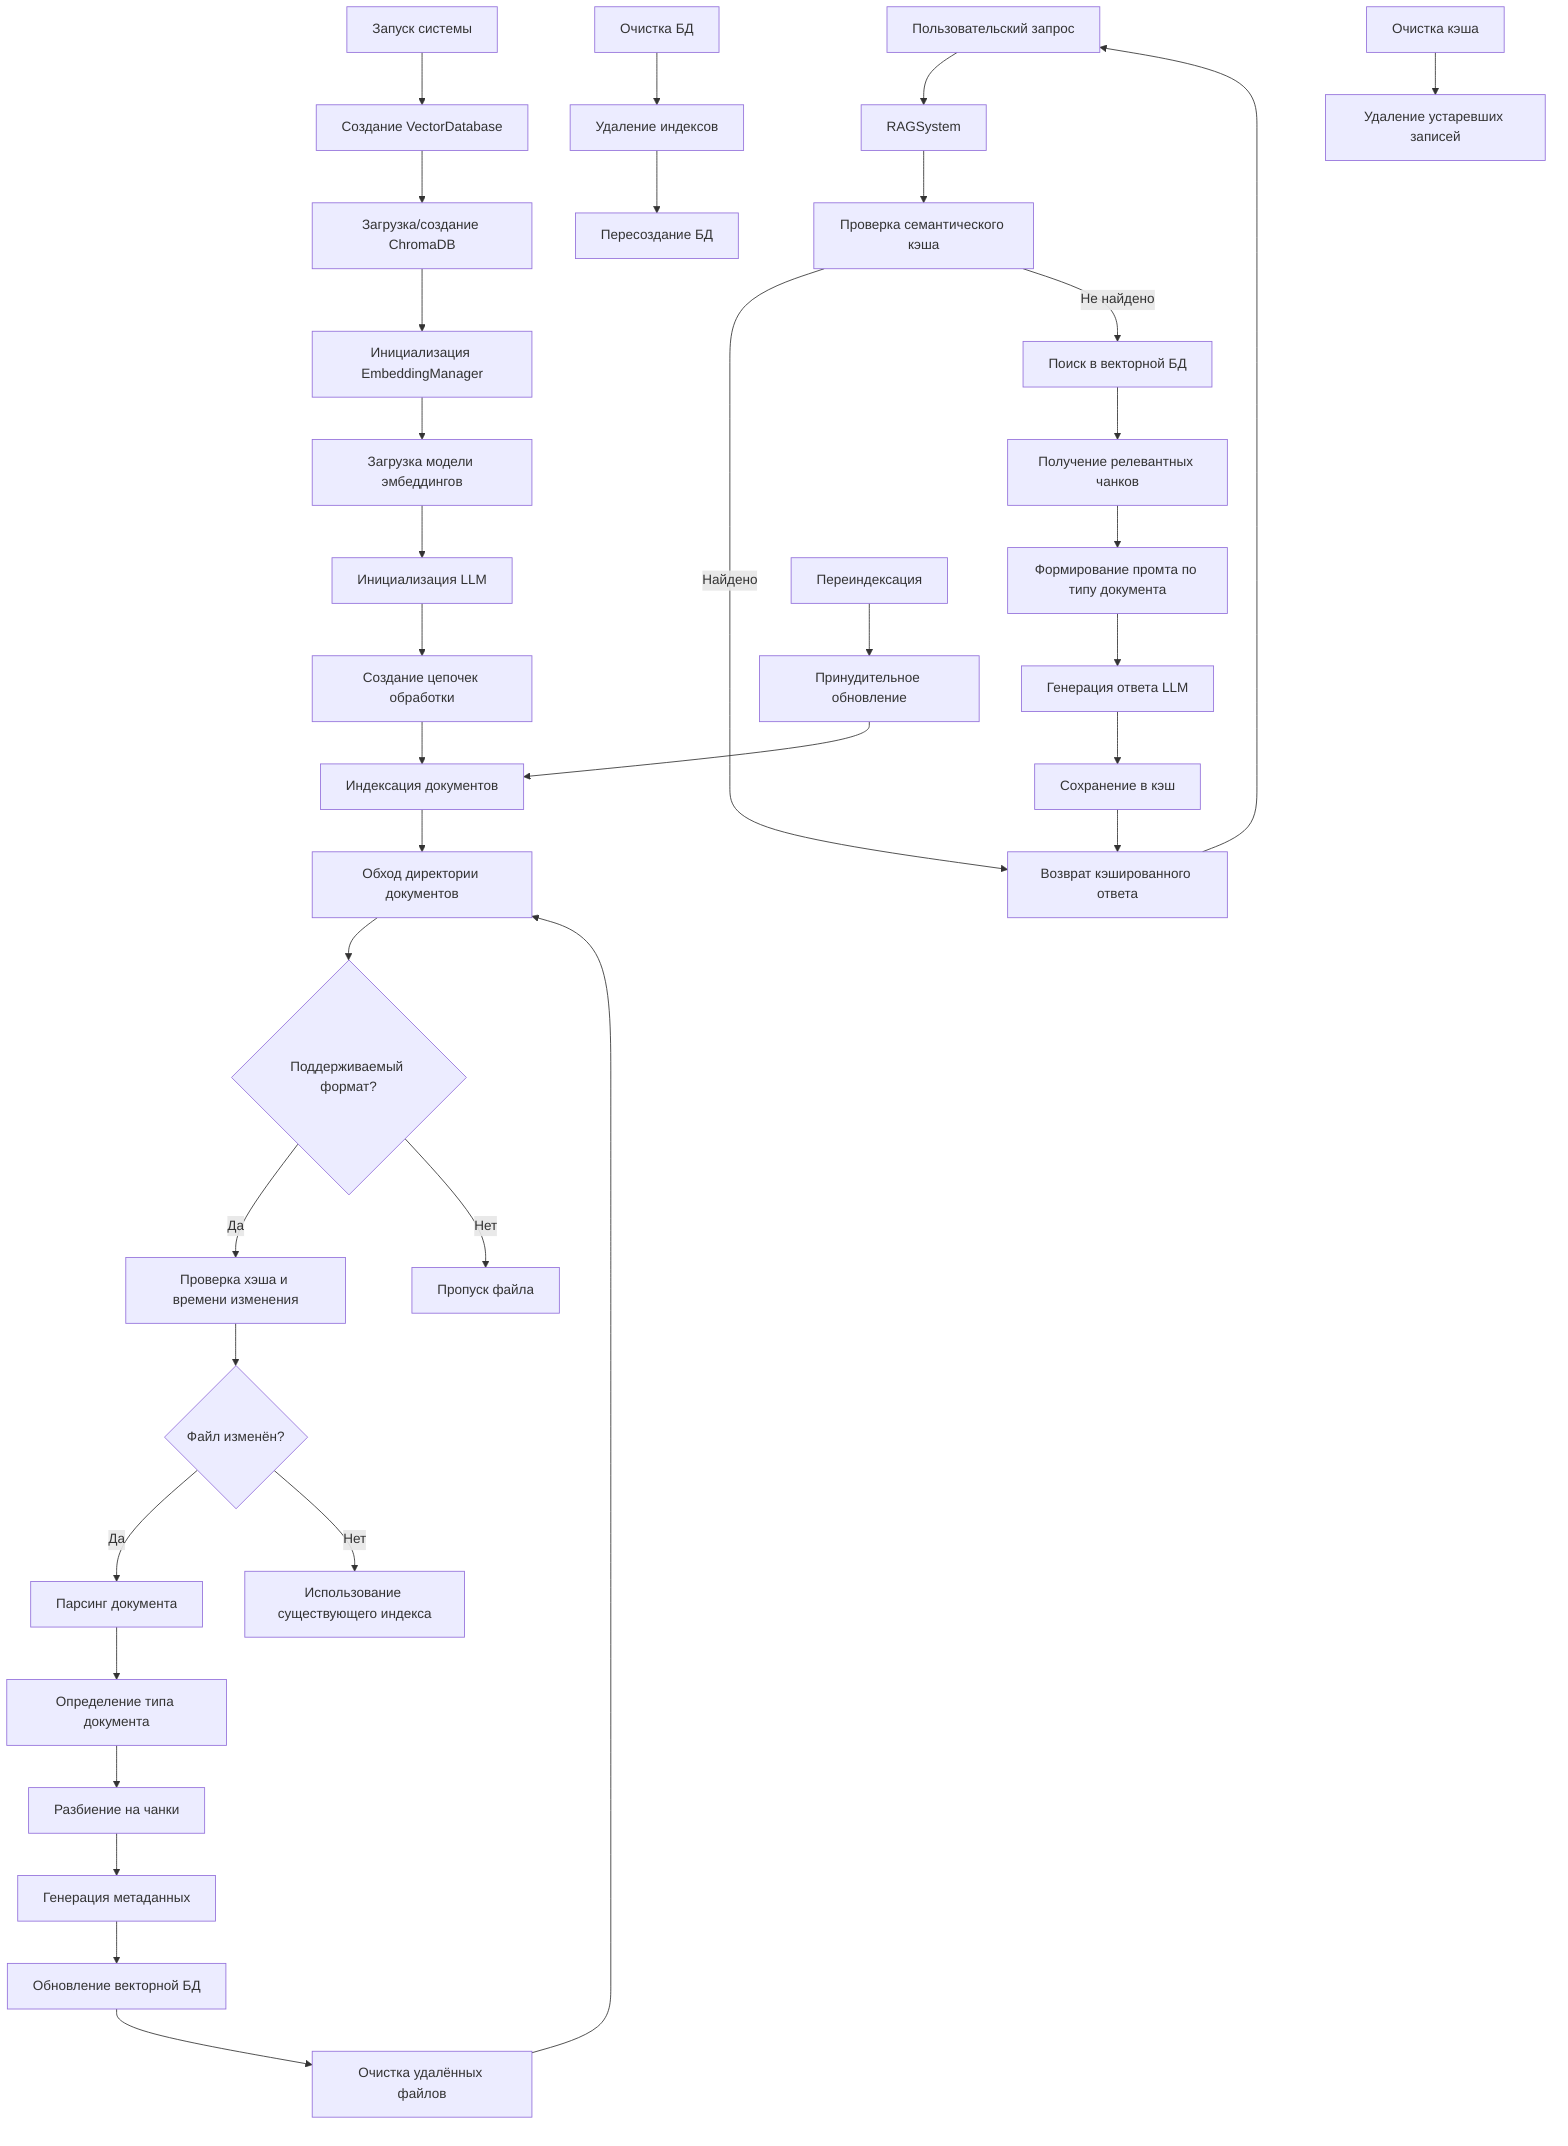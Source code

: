 %% Детализированная блок-схема workflow системы
graph TD
    %% Инициализация системы
    A[Запуск системы] --> B[Создание VectorDatabase]
    B --> C[Загрузка/создание ChromaDB]
    C --> D[Инициализация EmbeddingManager]
    D --> E[Загрузка модели эмбеддингов]
    E --> F[Инициализация LLM]
    F --> G[Создание цепочек обработки]
    G --> H[Индексация документов]
    
    %% Процесс индексации
    H --> I[Обход директории документов]
    I --> J{Поддерживаемый формат?}
    J -->|Да| K[Проверка хэша и времени изменения]
    J -->|Нет| L[Пропуск файла]
    K --> M{Файл изменён?}
    M -->|Да| N[Парсинг документа]
    M -->|Нет| O[Использование существующего индекса]
    N --> P[Определение типа документа]
    P --> Q[Разбиение на чанки]
    Q --> R[Генерация метаданных]
    R --> S[Обновление векторной БД]
    S --> T[Очистка удалённых файлов]
    
    %% Обработка запроса
    U[Пользовательский запрос] --> V[RAGSystem]
    V --> W[Проверка семантического кэша]
    W -->|Найдено| X[Возврат кэшированного ответа]
    W -->|Не найдено| Y[Поиск в векторной БД]
    Y --> Z[Получение релевантных чанков]
    Z --> AA[Формирование промта по типу документа]
    AA --> AB[Генерация ответа LLM]
    AB --> AC[Сохранение в кэш]
    AC --> X
    
    %% Управление данными
    AD[Очистка БД] --> AE[Удаление индексов]
    AE --> AF[Пересоздание БД]
    AG[Очистка кэша] --> AH[Удаление устаревших записей]
    AI[Переиндексация] --> AJ[Принудительное обновление]
    
    %% Связи между компонентами
    T --> I
    X --> U
    AJ --> H